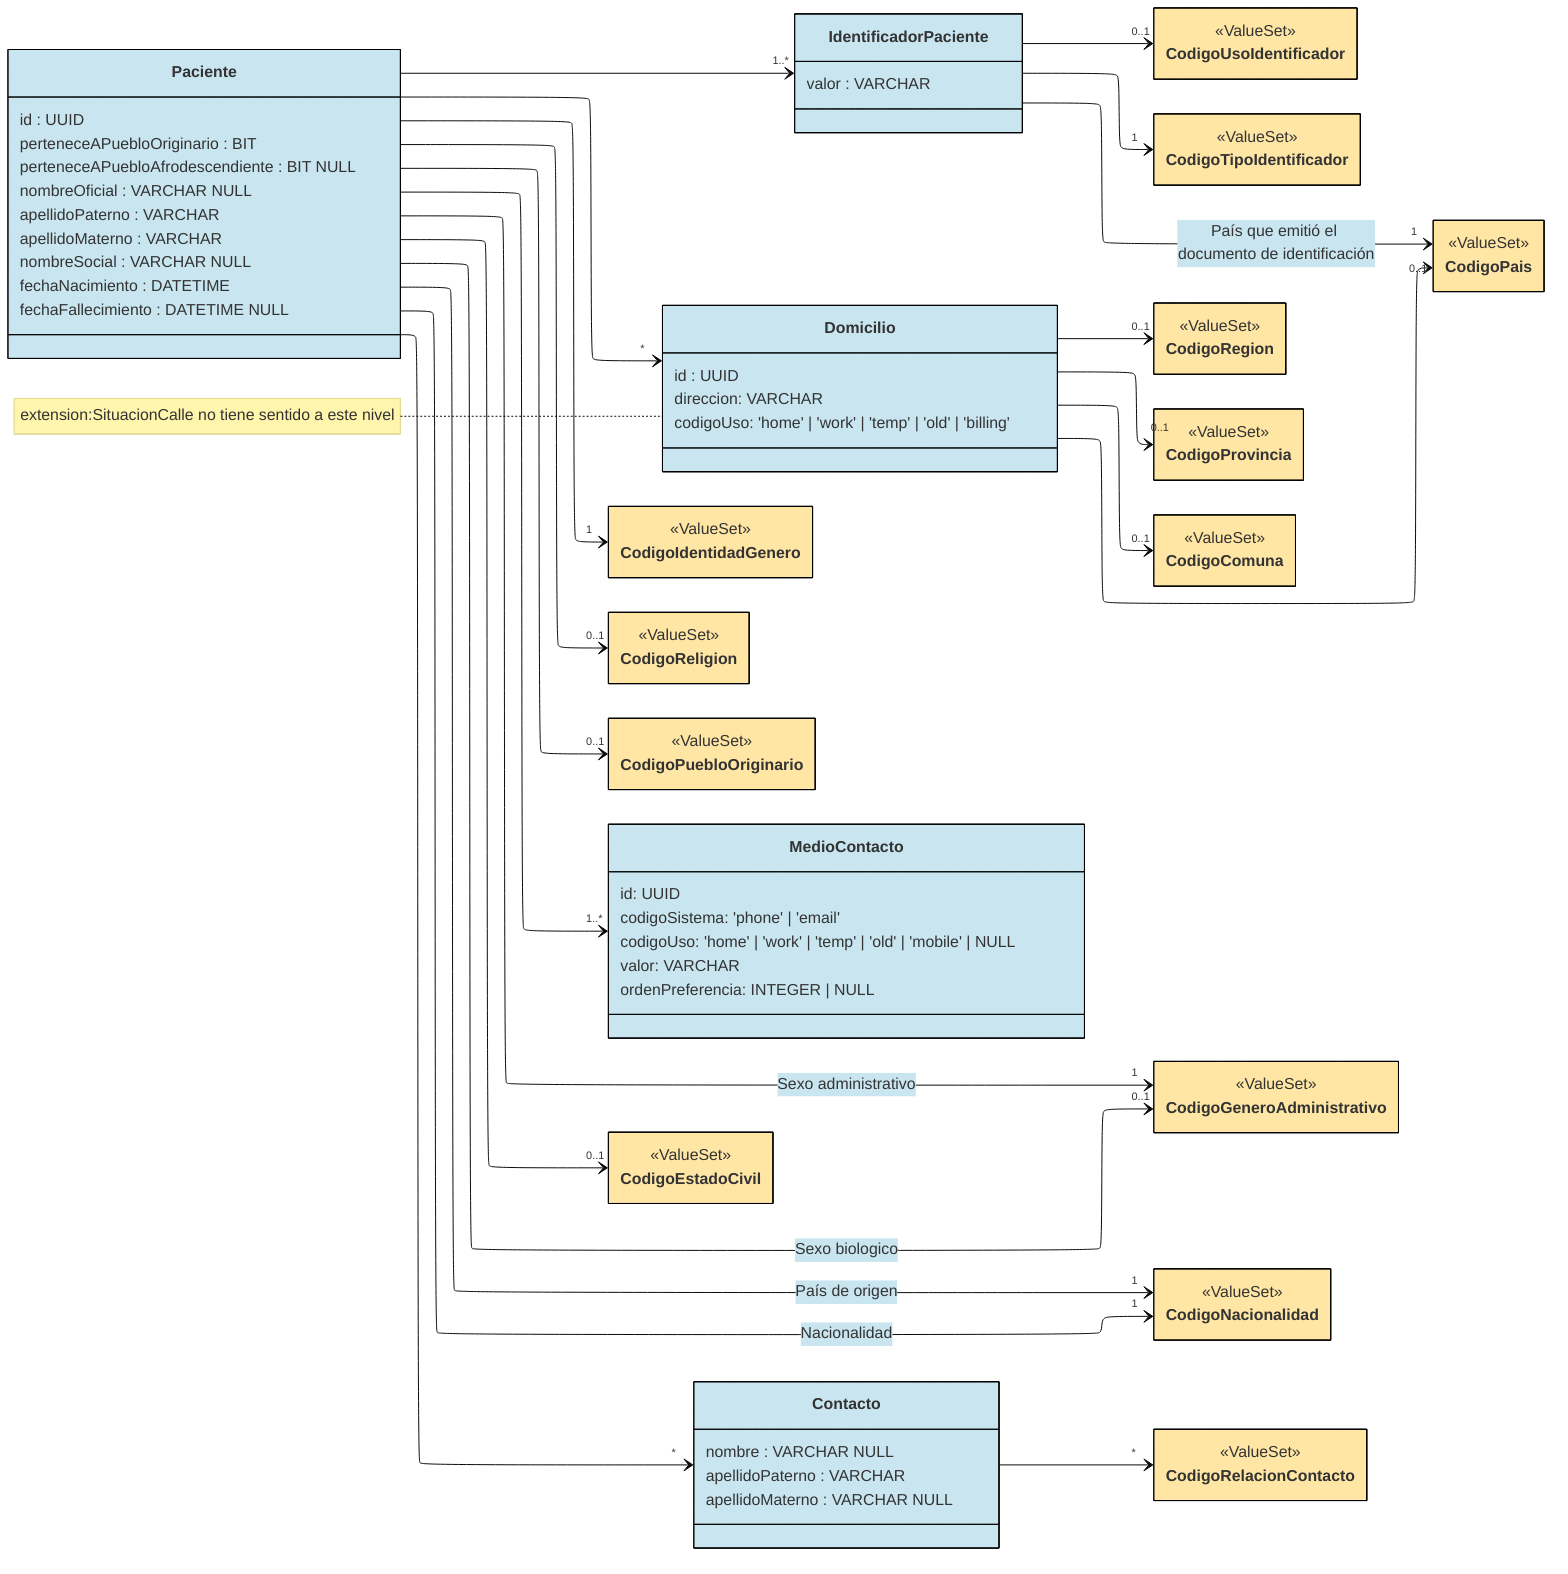 ---
config:
  layout: elk
  theme: base
  class:
    hideEmptyMembersBox: true
  themeVariables:
    primaryBorderColor: "#000000"
    primaryColor: "#C9E6F0"
---

classDiagram
direction LR

class Paciente {
  id : UUID

  perteneceAPuebloOriginario : BIT
  perteneceAPuebloAfrodescendiente : BIT NULL

  nombreOficial : VARCHAR NULL
  apellidoPaterno : VARCHAR
  apellidoMaterno : VARCHAR
  
  nombreSocial : VARCHAR NULL

  fechaNacimiento : DATETIME
  fechaFallecimiento : DATETIME NULL

}

class IdentificadorPaciente {
  valor : VARCHAR
}

link IdentificadorPaciente "https://build.fhir.org/ig/Minsal-CL/SIGTEv2-IG/StructureDefinition-PatientLE-definitions.html#Patient.identifier"

Paciente --> "1..*" IdentificadorPaciente

class CodigoUsoIdentificador { <<ValueSet>> }
link CodigoUsoIdentificador "https://hl7.org/fhir/R4/valueset-identifier-use.html"
style CodigoUsoIdentificador fill:#FFE6A5

IdentificadorPaciente --> "0..1" CodigoUsoIdentificador


class CodigoTipoIdentificador { <<ValueSet>> }
link CodigoTipoIdentificador "https://hl7chile.cl/fhir/ig/clcore/1.9.2/ValueSet-VSTipoIdentificador.html"
style CodigoTipoIdentificador fill:#FFE6A5

IdentificadorPaciente --> "1" CodigoTipoIdentificador

class CodigoPais { <<ValueSet>> }
link CodigoPais "https://hl7chile.cl/fhir/ig/clcore/1.9.2/ValueSet-CodPais.html"
style CodigoPais fill:#FFE6A5

IdentificadorPaciente --> "1" CodigoPais: País que emitió el documento de identificación

note for Domicilio "extension:SituacionCalle no tiene sentido a este nivel"
class Domicilio {
  id : UUID
  direccion: VARCHAR
  codigoUso: 'home' | 'work' | 'temp' | 'old' | 'billing'
}

class CodigoRegion { <<ValueSet>> }
style CodigoRegion fill:#FFE6A5

class CodigoProvincia { <<ValueSet>> }
style CodigoProvincia fill:#FFE6A5

class CodigoComuna { <<ValueSet>> }
style CodigoComuna fill:#FFE6A5

Domicilio --> "0..1" CodigoPais
Domicilio --> "0..1" CodigoRegion
Domicilio --> "0..1" CodigoProvincia
Domicilio --> "0..1" CodigoComuna

Paciente --> "*" Domicilio


class CodigoIdentidadGenero { <<ValueSet>> }
link CodigoIdentidadGenero "https://hl7chile.cl/fhir/ig/clcore/1.9.2/ValueSet-VSIdentidaddeGenero.html"
style CodigoIdentidadGenero fill:#FFE6A5


Paciente --> "1" CodigoIdentidadGenero


class CodigoGeneroAdministrativo { <<ValueSet>> }
link CodigoGeneroAdministrativo "https://hl7.org/fhir/R4/valueset-administrative-gender.html"
style CodigoGeneroAdministrativo fill:#FFE6A5


Paciente --> "0..1" CodigoGeneroAdministrativo: Sexo biologico
Paciente --> "1" CodigoGeneroAdministrativo: Sexo administrativo

class CodigoNacionalidad { <<ValueSet>> }
link CodigoNacionalidad "https://hl7chile.cl/fhir/ig/clcore/1.9.2/ValueSet-CodPais.html"
style CodigoNacionalidad fill:#FFE6A5


Paciente --> "1" CodigoNacionalidad: Nacionalidad
Paciente --> "1" CodigoNacionalidad: País de origen


class CodigoReligion { <<ValueSet>> }
link CodigoReligion "https://build.fhir.org/ig/Minsal-CL/SIGTEv2-IG/ValueSet-VSReligion.html"
style CodigoReligion fill:#FFE6A5


Paciente --> "0..1" CodigoReligion

class CodigoPuebloOriginario { <<ValueSet>> }
link CodigoPuebloOriginario "https://build.fhir.org/ig/Minsal-CL/SIGTEv2-IG/ValueSet-PueblosOriginariosVS.html"
style CodigoPuebloOriginario fill:#FFE6A5

Paciente --> "0..1" CodigoPuebloOriginario

class MedioContacto {
  id: UUID
  codigoSistema: 'phone' | 'email'
  codigoUso: 'home' | 'work' | 'temp' | 'old' | 'mobile' | NULL
  valor: VARCHAR
  ordenPreferencia: INTEGER | NULL
}

Paciente --> "1..*" MedioContacto

class CodigoEstadoCivil { <<ValueSet>> }
link CodigoEstadoCivil "https://build.fhir.org/ig/Minsal-CL/SIGTEv2-IG/ValueSet-VSEstadoCivil.html"
style CodigoEstadoCivil fill:#FFE6A5

Paciente --> "0..1" CodigoEstadoCivil


class Contacto {
  nombre : VARCHAR NULL
  apellidoPaterno : VARCHAR
  apellidoMaterno : VARCHAR NULL
}

class CodigoRelacionContacto { <<ValueSet>> }
link CodigoRelacionContacto "https://hl7.org/fhir/R4/valueset-patient-contactrelationship.html"
style CodigoRelacionContacto fill:#FFE6A5

Contacto --> "*" CodigoRelacionContacto

Paciente --> "*" Contacto